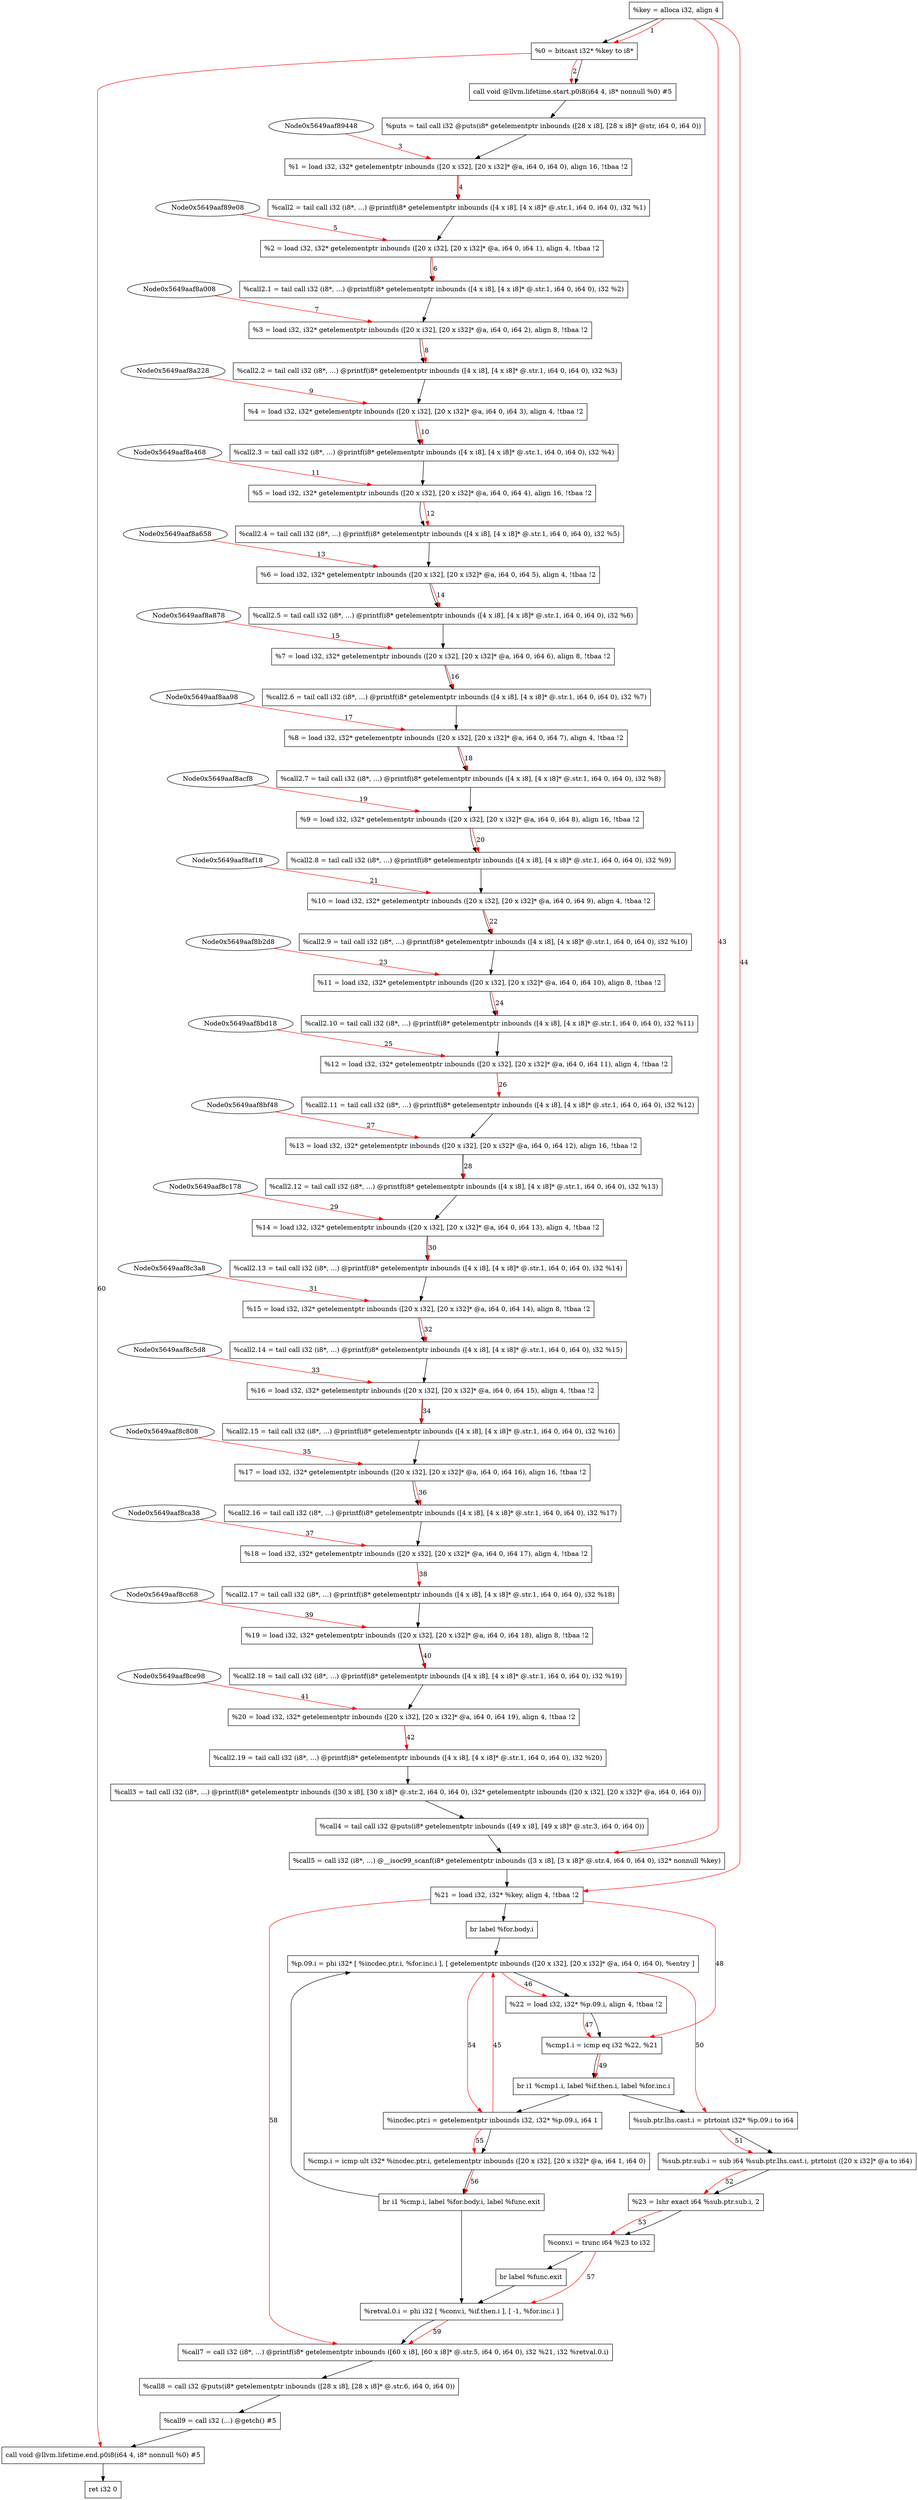 digraph "CDFG for'main' function" {
	Node0x5649aaf88ab8[shape=record, label="  %key = alloca i32, align 4"]
	Node0x5649aaf88b38[shape=record, label="  %0 = bitcast i32* %key to i8*"]
	Node0x5649aaf88d48[shape=record, label="  call void @llvm.lifetime.start.p0i8(i64 4, i8* nonnull %0) #5"]
	Node0x5649aaf89340[shape=record, label="  %puts = tail call i32 @puts(i8* getelementptr inbounds ([28 x i8], [28 x i8]* @str, i64 0, i64 0))"]
	Node0x5649aaf89498[shape=record, label="  %1 = load i32, i32* getelementptr inbounds ([20 x i32], [20 x i32]* @a, i64 0, i64 0), align 16, !tbaa !2"]
	Node0x5649aaf89cd8[shape=record, label="  %call2 = tail call i32 (i8*, ...) @printf(i8* getelementptr inbounds ([4 x i8], [4 x i8]* @.str.1, i64 0, i64 0), i32 %1)"]
	Node0x5649aaf89e58[shape=record, label="  %2 = load i32, i32* getelementptr inbounds ([20 x i32], [20 x i32]* @a, i64 0, i64 1), align 4, !tbaa !2"]
	Node0x5649aaf89f18[shape=record, label="  %call2.1 = tail call i32 (i8*, ...) @printf(i8* getelementptr inbounds ([4 x i8], [4 x i8]* @.str.1, i64 0, i64 0), i32 %2)"]
	Node0x5649aaf8a058[shape=record, label="  %3 = load i32, i32* getelementptr inbounds ([20 x i32], [20 x i32]* @a, i64 0, i64 2), align 8, !tbaa !2"]
	Node0x5649aaf8a0e8[shape=record, label="  %call2.2 = tail call i32 (i8*, ...) @printf(i8* getelementptr inbounds ([4 x i8], [4 x i8]* @.str.1, i64 0, i64 0), i32 %3)"]
	Node0x5649aaf8a278[shape=record, label="  %4 = load i32, i32* getelementptr inbounds ([20 x i32], [20 x i32]* @a, i64 0, i64 3), align 4, !tbaa !2"]
	Node0x5649aaf8a358[shape=record, label="  %call2.3 = tail call i32 (i8*, ...) @printf(i8* getelementptr inbounds ([4 x i8], [4 x i8]* @.str.1, i64 0, i64 0), i32 %4)"]
	Node0x5649aaf8a4b8[shape=record, label="  %5 = load i32, i32* getelementptr inbounds ([20 x i32], [20 x i32]* @a, i64 0, i64 4), align 16, !tbaa !2"]
	Node0x5649aaf8a548[shape=record, label="  %call2.4 = tail call i32 (i8*, ...) @printf(i8* getelementptr inbounds ([4 x i8], [4 x i8]* @.str.1, i64 0, i64 0), i32 %5)"]
	Node0x5649aaf8a6a8[shape=record, label="  %6 = load i32, i32* getelementptr inbounds ([20 x i32], [20 x i32]* @a, i64 0, i64 5), align 4, !tbaa !2"]
	Node0x5649aaf8a738[shape=record, label="  %call2.5 = tail call i32 (i8*, ...) @printf(i8* getelementptr inbounds ([4 x i8], [4 x i8]* @.str.1, i64 0, i64 0), i32 %6)"]
	Node0x5649aaf8a8c8[shape=record, label="  %7 = load i32, i32* getelementptr inbounds ([20 x i32], [20 x i32]* @a, i64 0, i64 6), align 8, !tbaa !2"]
	Node0x5649aaf8a958[shape=record, label="  %call2.6 = tail call i32 (i8*, ...) @printf(i8* getelementptr inbounds ([4 x i8], [4 x i8]* @.str.1, i64 0, i64 0), i32 %7)"]
	Node0x5649aaf8aae8[shape=record, label="  %8 = load i32, i32* getelementptr inbounds ([20 x i32], [20 x i32]* @a, i64 0, i64 7), align 4, !tbaa !2"]
	Node0x5649aaf8ac08[shape=record, label="  %call2.7 = tail call i32 (i8*, ...) @printf(i8* getelementptr inbounds ([4 x i8], [4 x i8]* @.str.1, i64 0, i64 0), i32 %8)"]
	Node0x5649aaf8ad48[shape=record, label="  %9 = load i32, i32* getelementptr inbounds ([20 x i32], [20 x i32]* @a, i64 0, i64 8), align 16, !tbaa !2"]
	Node0x5649aaf8add8[shape=record, label="  %call2.8 = tail call i32 (i8*, ...) @printf(i8* getelementptr inbounds ([4 x i8], [4 x i8]* @.str.1, i64 0, i64 0), i32 %9)"]
	Node0x5649aaf8af68[shape=record, label="  %10 = load i32, i32* getelementptr inbounds ([20 x i32], [20 x i32]* @a, i64 0, i64 9), align 4, !tbaa !2"]
	Node0x5649aaf8aff8[shape=record, label="  %call2.9 = tail call i32 (i8*, ...) @printf(i8* getelementptr inbounds ([4 x i8], [4 x i8]* @.str.1, i64 0, i64 0), i32 %10)"]
	Node0x5649aaf8b328[shape=record, label="  %11 = load i32, i32* getelementptr inbounds ([20 x i32], [20 x i32]* @a, i64 0, i64 10), align 8, !tbaa !2"]
	Node0x5649aaf8b3b8[shape=record, label="  %call2.10 = tail call i32 (i8*, ...) @printf(i8* getelementptr inbounds ([4 x i8], [4 x i8]* @.str.1, i64 0, i64 0), i32 %11)"]
	Node0x5649aaf8bd68[shape=record, label="  %12 = load i32, i32* getelementptr inbounds ([20 x i32], [20 x i32]* @a, i64 0, i64 11), align 4, !tbaa !2"]
	Node0x5649aaf8bdf8[shape=record, label="  %call2.11 = tail call i32 (i8*, ...) @printf(i8* getelementptr inbounds ([4 x i8], [4 x i8]* @.str.1, i64 0, i64 0), i32 %12)"]
	Node0x5649aaf8bf98[shape=record, label="  %13 = load i32, i32* getelementptr inbounds ([20 x i32], [20 x i32]* @a, i64 0, i64 12), align 16, !tbaa !2"]
	Node0x5649aaf8c028[shape=record, label="  %call2.12 = tail call i32 (i8*, ...) @printf(i8* getelementptr inbounds ([4 x i8], [4 x i8]* @.str.1, i64 0, i64 0), i32 %13)"]
	Node0x5649aaf8c1c8[shape=record, label="  %14 = load i32, i32* getelementptr inbounds ([20 x i32], [20 x i32]* @a, i64 0, i64 13), align 4, !tbaa !2"]
	Node0x5649aaf8c258[shape=record, label="  %call2.13 = tail call i32 (i8*, ...) @printf(i8* getelementptr inbounds ([4 x i8], [4 x i8]* @.str.1, i64 0, i64 0), i32 %14)"]
	Node0x5649aaf8c3f8[shape=record, label="  %15 = load i32, i32* getelementptr inbounds ([20 x i32], [20 x i32]* @a, i64 0, i64 14), align 8, !tbaa !2"]
	Node0x5649aaf8c488[shape=record, label="  %call2.14 = tail call i32 (i8*, ...) @printf(i8* getelementptr inbounds ([4 x i8], [4 x i8]* @.str.1, i64 0, i64 0), i32 %15)"]
	Node0x5649aaf8c628[shape=record, label="  %16 = load i32, i32* getelementptr inbounds ([20 x i32], [20 x i32]* @a, i64 0, i64 15), align 4, !tbaa !2"]
	Node0x5649aaf8c6b8[shape=record, label="  %call2.15 = tail call i32 (i8*, ...) @printf(i8* getelementptr inbounds ([4 x i8], [4 x i8]* @.str.1, i64 0, i64 0), i32 %16)"]
	Node0x5649aaf8c858[shape=record, label="  %17 = load i32, i32* getelementptr inbounds ([20 x i32], [20 x i32]* @a, i64 0, i64 16), align 16, !tbaa !2"]
	Node0x5649aaf8c8e8[shape=record, label="  %call2.16 = tail call i32 (i8*, ...) @printf(i8* getelementptr inbounds ([4 x i8], [4 x i8]* @.str.1, i64 0, i64 0), i32 %17)"]
	Node0x5649aaf8ca88[shape=record, label="  %18 = load i32, i32* getelementptr inbounds ([20 x i32], [20 x i32]* @a, i64 0, i64 17), align 4, !tbaa !2"]
	Node0x5649aaf8cb18[shape=record, label="  %call2.17 = tail call i32 (i8*, ...) @printf(i8* getelementptr inbounds ([4 x i8], [4 x i8]* @.str.1, i64 0, i64 0), i32 %18)"]
	Node0x5649aaf8ccb8[shape=record, label="  %19 = load i32, i32* getelementptr inbounds ([20 x i32], [20 x i32]* @a, i64 0, i64 18), align 8, !tbaa !2"]
	Node0x5649aaf8cd48[shape=record, label="  %call2.18 = tail call i32 (i8*, ...) @printf(i8* getelementptr inbounds ([4 x i8], [4 x i8]* @.str.1, i64 0, i64 0), i32 %19)"]
	Node0x5649aaf8cee8[shape=record, label="  %20 = load i32, i32* getelementptr inbounds ([20 x i32], [20 x i32]* @a, i64 0, i64 19), align 4, !tbaa !2"]
	Node0x5649aaf8cf78[shape=record, label="  %call2.19 = tail call i32 (i8*, ...) @printf(i8* getelementptr inbounds ([4 x i8], [4 x i8]* @.str.1, i64 0, i64 0), i32 %20)"]
	Node0x5649aaf8d118[shape=record, label="  %call3 = tail call i32 (i8*, ...) @printf(i8* getelementptr inbounds ([30 x i8], [30 x i8]* @.str.2, i64 0, i64 0), i32* getelementptr inbounds ([20 x i32], [20 x i32]* @a, i64 0, i64 0))"]
	Node0x5649aaf8d290[shape=record, label="  %call4 = tail call i32 @puts(i8* getelementptr inbounds ([49 x i8], [49 x i8]* @.str.3, i64 0, i64 0))"]
	Node0x5649aaf8d7f8[shape=record, label="  %call5 = call i32 (i8*, ...) @__isoc99_scanf(i8* getelementptr inbounds ([3 x i8], [3 x i8]* @.str.4, i64 0, i64 0), i32* nonnull %key)"]
	Node0x5649aaf8d8b8[shape=record, label="  %21 = load i32, i32* %key, align 4, !tbaa !2"]
	Node0x5649aaf8d9f8[shape=record, label="  br label %for.body.i"]
	Node0x5649aaf8dba8[shape=record, label="  %p.09.i = phi i32* [ %incdec.ptr.i, %for.inc.i ], [ getelementptr inbounds ([20 x i32], [20 x i32]* @a, i64 0, i64 0), %entry ]"]
	Node0x5649aaf8dc58[shape=record, label="  %22 = load i32, i32* %p.09.i, align 4, !tbaa !2"]
	Node0x5649aaf8dcd0[shape=record, label="  %cmp1.i = icmp eq i32 %22, %21"]
	Node0x5649aaf8de58[shape=record, label="  br i1 %cmp1.i, label %if.then.i, label %for.inc.i"]
	Node0x5649aaf8ddc8[shape=record, label="  %sub.ptr.lhs.cast.i = ptrtoint i32* %p.09.i to i64"]
	Node0x5649aaf8dfd0[shape=record, label="  %sub.ptr.sub.i = sub i64 %sub.ptr.lhs.cast.i, ptrtoint ([20 x i32]* @a to i64)"]
	Node0x5649aaf8e040[shape=record, label="  %23 = lshr exact i64 %sub.ptr.sub.i, 2"]
	Node0x5649aaf8e098[shape=record, label="  %conv.i = trunc i64 %23 to i32"]
	Node0x5649aaf8e1c8[shape=record, label="  br label %func.exit"]
	Node0x5649aaf8e240[shape=record, label="  %incdec.ptr.i = getelementptr inbounds i32, i32* %p.09.i, i64 1"]
	Node0x5649aaf8e360[shape=record, label="  %cmp.i = icmp ult i32* %incdec.ptr.i, getelementptr inbounds ([20 x i32], [20 x i32]* @a, i64 1, i64 0)"]
	Node0x5649aaf8e3e8[shape=record, label="  br i1 %cmp.i, label %for.body.i, label %func.exit"]
	Node0x5649aaf8e438[shape=record, label="  %retval.0.i = phi i32 [ %conv.i, %if.then.i ], [ -1, %for.inc.i ]"]
	Node0x5649aaf8e5d0[shape=record, label="  %call7 = call i32 (i8*, ...) @printf(i8* getelementptr inbounds ([60 x i8], [60 x i8]* @.str.5, i64 0, i64 0), i32 %21, i32 %retval.0.i)"]
	Node0x5649aaf8e740[shape=record, label="  %call8 = call i32 @puts(i8* getelementptr inbounds ([28 x i8], [28 x i8]* @.str.6, i64 0, i64 0))"]
	Node0x5649aaf8e8c8[shape=record, label="  %call9 = call i32 (...) @getch() #5"]
	Node0x5649aaf8ea98[shape=record, label="  call void @llvm.lifetime.end.p0i8(i64 4, i8* nonnull %0) #5"]
	Node0x5649aaf8d998[shape=record, label="  ret i32 0"]
	Node0x5649aaf88ab8 -> Node0x5649aaf88b38
	Node0x5649aaf88b38 -> Node0x5649aaf88d48
	Node0x5649aaf88d48 -> Node0x5649aaf89340
	Node0x5649aaf89340 -> Node0x5649aaf89498
	Node0x5649aaf89498 -> Node0x5649aaf89cd8
	Node0x5649aaf89cd8 -> Node0x5649aaf89e58
	Node0x5649aaf89e58 -> Node0x5649aaf89f18
	Node0x5649aaf89f18 -> Node0x5649aaf8a058
	Node0x5649aaf8a058 -> Node0x5649aaf8a0e8
	Node0x5649aaf8a0e8 -> Node0x5649aaf8a278
	Node0x5649aaf8a278 -> Node0x5649aaf8a358
	Node0x5649aaf8a358 -> Node0x5649aaf8a4b8
	Node0x5649aaf8a4b8 -> Node0x5649aaf8a548
	Node0x5649aaf8a548 -> Node0x5649aaf8a6a8
	Node0x5649aaf8a6a8 -> Node0x5649aaf8a738
	Node0x5649aaf8a738 -> Node0x5649aaf8a8c8
	Node0x5649aaf8a8c8 -> Node0x5649aaf8a958
	Node0x5649aaf8a958 -> Node0x5649aaf8aae8
	Node0x5649aaf8aae8 -> Node0x5649aaf8ac08
	Node0x5649aaf8ac08 -> Node0x5649aaf8ad48
	Node0x5649aaf8ad48 -> Node0x5649aaf8add8
	Node0x5649aaf8add8 -> Node0x5649aaf8af68
	Node0x5649aaf8af68 -> Node0x5649aaf8aff8
	Node0x5649aaf8aff8 -> Node0x5649aaf8b328
	Node0x5649aaf8b328 -> Node0x5649aaf8b3b8
	Node0x5649aaf8b3b8 -> Node0x5649aaf8bd68
	Node0x5649aaf8bd68 -> Node0x5649aaf8bdf8
	Node0x5649aaf8bdf8 -> Node0x5649aaf8bf98
	Node0x5649aaf8bf98 -> Node0x5649aaf8c028
	Node0x5649aaf8c028 -> Node0x5649aaf8c1c8
	Node0x5649aaf8c1c8 -> Node0x5649aaf8c258
	Node0x5649aaf8c258 -> Node0x5649aaf8c3f8
	Node0x5649aaf8c3f8 -> Node0x5649aaf8c488
	Node0x5649aaf8c488 -> Node0x5649aaf8c628
	Node0x5649aaf8c628 -> Node0x5649aaf8c6b8
	Node0x5649aaf8c6b8 -> Node0x5649aaf8c858
	Node0x5649aaf8c858 -> Node0x5649aaf8c8e8
	Node0x5649aaf8c8e8 -> Node0x5649aaf8ca88
	Node0x5649aaf8ca88 -> Node0x5649aaf8cb18
	Node0x5649aaf8cb18 -> Node0x5649aaf8ccb8
	Node0x5649aaf8ccb8 -> Node0x5649aaf8cd48
	Node0x5649aaf8cd48 -> Node0x5649aaf8cee8
	Node0x5649aaf8cee8 -> Node0x5649aaf8cf78
	Node0x5649aaf8cf78 -> Node0x5649aaf8d118
	Node0x5649aaf8d118 -> Node0x5649aaf8d290
	Node0x5649aaf8d290 -> Node0x5649aaf8d7f8
	Node0x5649aaf8d7f8 -> Node0x5649aaf8d8b8
	Node0x5649aaf8d8b8 -> Node0x5649aaf8d9f8
	Node0x5649aaf8d9f8 -> Node0x5649aaf8dba8
	Node0x5649aaf8dba8 -> Node0x5649aaf8dc58
	Node0x5649aaf8dc58 -> Node0x5649aaf8dcd0
	Node0x5649aaf8dcd0 -> Node0x5649aaf8de58
	Node0x5649aaf8de58 -> Node0x5649aaf8ddc8
	Node0x5649aaf8de58 -> Node0x5649aaf8e240
	Node0x5649aaf8ddc8 -> Node0x5649aaf8dfd0
	Node0x5649aaf8dfd0 -> Node0x5649aaf8e040
	Node0x5649aaf8e040 -> Node0x5649aaf8e098
	Node0x5649aaf8e098 -> Node0x5649aaf8e1c8
	Node0x5649aaf8e1c8 -> Node0x5649aaf8e438
	Node0x5649aaf8e240 -> Node0x5649aaf8e360
	Node0x5649aaf8e360 -> Node0x5649aaf8e3e8
	Node0x5649aaf8e3e8 -> Node0x5649aaf8dba8
	Node0x5649aaf8e3e8 -> Node0x5649aaf8e438
	Node0x5649aaf8e438 -> Node0x5649aaf8e5d0
	Node0x5649aaf8e5d0 -> Node0x5649aaf8e740
	Node0x5649aaf8e740 -> Node0x5649aaf8e8c8
	Node0x5649aaf8e8c8 -> Node0x5649aaf8ea98
	Node0x5649aaf8ea98 -> Node0x5649aaf8d998
edge [color=red]
	Node0x5649aaf88ab8 -> Node0x5649aaf88b38[label="1"]
	Node0x5649aaf88b38 -> Node0x5649aaf88d48[label="2"]
	Node0x5649aaf89448 -> Node0x5649aaf89498[label="3"]
	Node0x5649aaf89498 -> Node0x5649aaf89cd8[label="4"]
	Node0x5649aaf89e08 -> Node0x5649aaf89e58[label="5"]
	Node0x5649aaf89e58 -> Node0x5649aaf89f18[label="6"]
	Node0x5649aaf8a008 -> Node0x5649aaf8a058[label="7"]
	Node0x5649aaf8a058 -> Node0x5649aaf8a0e8[label="8"]
	Node0x5649aaf8a228 -> Node0x5649aaf8a278[label="9"]
	Node0x5649aaf8a278 -> Node0x5649aaf8a358[label="10"]
	Node0x5649aaf8a468 -> Node0x5649aaf8a4b8[label="11"]
	Node0x5649aaf8a4b8 -> Node0x5649aaf8a548[label="12"]
	Node0x5649aaf8a658 -> Node0x5649aaf8a6a8[label="13"]
	Node0x5649aaf8a6a8 -> Node0x5649aaf8a738[label="14"]
	Node0x5649aaf8a878 -> Node0x5649aaf8a8c8[label="15"]
	Node0x5649aaf8a8c8 -> Node0x5649aaf8a958[label="16"]
	Node0x5649aaf8aa98 -> Node0x5649aaf8aae8[label="17"]
	Node0x5649aaf8aae8 -> Node0x5649aaf8ac08[label="18"]
	Node0x5649aaf8acf8 -> Node0x5649aaf8ad48[label="19"]
	Node0x5649aaf8ad48 -> Node0x5649aaf8add8[label="20"]
	Node0x5649aaf8af18 -> Node0x5649aaf8af68[label="21"]
	Node0x5649aaf8af68 -> Node0x5649aaf8aff8[label="22"]
	Node0x5649aaf8b2d8 -> Node0x5649aaf8b328[label="23"]
	Node0x5649aaf8b328 -> Node0x5649aaf8b3b8[label="24"]
	Node0x5649aaf8bd18 -> Node0x5649aaf8bd68[label="25"]
	Node0x5649aaf8bd68 -> Node0x5649aaf8bdf8[label="26"]
	Node0x5649aaf8bf48 -> Node0x5649aaf8bf98[label="27"]
	Node0x5649aaf8bf98 -> Node0x5649aaf8c028[label="28"]
	Node0x5649aaf8c178 -> Node0x5649aaf8c1c8[label="29"]
	Node0x5649aaf8c1c8 -> Node0x5649aaf8c258[label="30"]
	Node0x5649aaf8c3a8 -> Node0x5649aaf8c3f8[label="31"]
	Node0x5649aaf8c3f8 -> Node0x5649aaf8c488[label="32"]
	Node0x5649aaf8c5d8 -> Node0x5649aaf8c628[label="33"]
	Node0x5649aaf8c628 -> Node0x5649aaf8c6b8[label="34"]
	Node0x5649aaf8c808 -> Node0x5649aaf8c858[label="35"]
	Node0x5649aaf8c858 -> Node0x5649aaf8c8e8[label="36"]
	Node0x5649aaf8ca38 -> Node0x5649aaf8ca88[label="37"]
	Node0x5649aaf8ca88 -> Node0x5649aaf8cb18[label="38"]
	Node0x5649aaf8cc68 -> Node0x5649aaf8ccb8[label="39"]
	Node0x5649aaf8ccb8 -> Node0x5649aaf8cd48[label="40"]
	Node0x5649aaf8ce98 -> Node0x5649aaf8cee8[label="41"]
	Node0x5649aaf8cee8 -> Node0x5649aaf8cf78[label="42"]
	Node0x5649aaf88ab8 -> Node0x5649aaf8d7f8[label="43"]
	Node0x5649aaf88ab8 -> Node0x5649aaf8d8b8[label="44"]
	Node0x5649aaf8e240 -> Node0x5649aaf8dba8[label="45"]
	Node0x5649aaf8dba8 -> Node0x5649aaf8dc58[label="46"]
	Node0x5649aaf8dc58 -> Node0x5649aaf8dcd0[label="47"]
	Node0x5649aaf8d8b8 -> Node0x5649aaf8dcd0[label="48"]
	Node0x5649aaf8dcd0 -> Node0x5649aaf8de58[label="49"]
	Node0x5649aaf8dba8 -> Node0x5649aaf8ddc8[label="50"]
	Node0x5649aaf8ddc8 -> Node0x5649aaf8dfd0[label="51"]
	Node0x5649aaf8dfd0 -> Node0x5649aaf8e040[label="52"]
	Node0x5649aaf8e040 -> Node0x5649aaf8e098[label="53"]
	Node0x5649aaf8dba8 -> Node0x5649aaf8e240[label="54"]
	Node0x5649aaf8e240 -> Node0x5649aaf8e360[label="55"]
	Node0x5649aaf8e360 -> Node0x5649aaf8e3e8[label="56"]
	Node0x5649aaf8e098 -> Node0x5649aaf8e438[label="57"]
	Node0x5649aaf8d8b8 -> Node0x5649aaf8e5d0[label="58"]
	Node0x5649aaf8e438 -> Node0x5649aaf8e5d0[label="59"]
	Node0x5649aaf88b38 -> Node0x5649aaf8ea98[label="60"]
}
